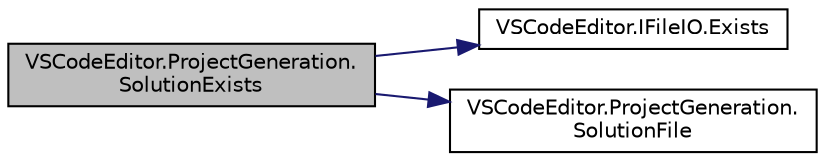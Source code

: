 digraph "VSCodeEditor.ProjectGeneration.SolutionExists"
{
 // LATEX_PDF_SIZE
  edge [fontname="Helvetica",fontsize="10",labelfontname="Helvetica",labelfontsize="10"];
  node [fontname="Helvetica",fontsize="10",shape=record];
  rankdir="LR";
  Node1 [label="VSCodeEditor.ProjectGeneration.\lSolutionExists",height=0.2,width=0.4,color="black", fillcolor="grey75", style="filled", fontcolor="black",tooltip=" "];
  Node1 -> Node2 [color="midnightblue",fontsize="10",style="solid",fontname="Helvetica"];
  Node2 [label="VSCodeEditor.IFileIO.Exists",height=0.2,width=0.4,color="black", fillcolor="white", style="filled",URL="$interface_v_s_code_editor_1_1_i_file_i_o.html#a88e6a5be332b31ca5059a429486d0521",tooltip=" "];
  Node1 -> Node3 [color="midnightblue",fontsize="10",style="solid",fontname="Helvetica"];
  Node3 [label="VSCodeEditor.ProjectGeneration.\lSolutionFile",height=0.2,width=0.4,color="black", fillcolor="white", style="filled",URL="$class_v_s_code_editor_1_1_project_generation.html#a939ea1ad635f126eb182eff5e428af17",tooltip=" "];
}
